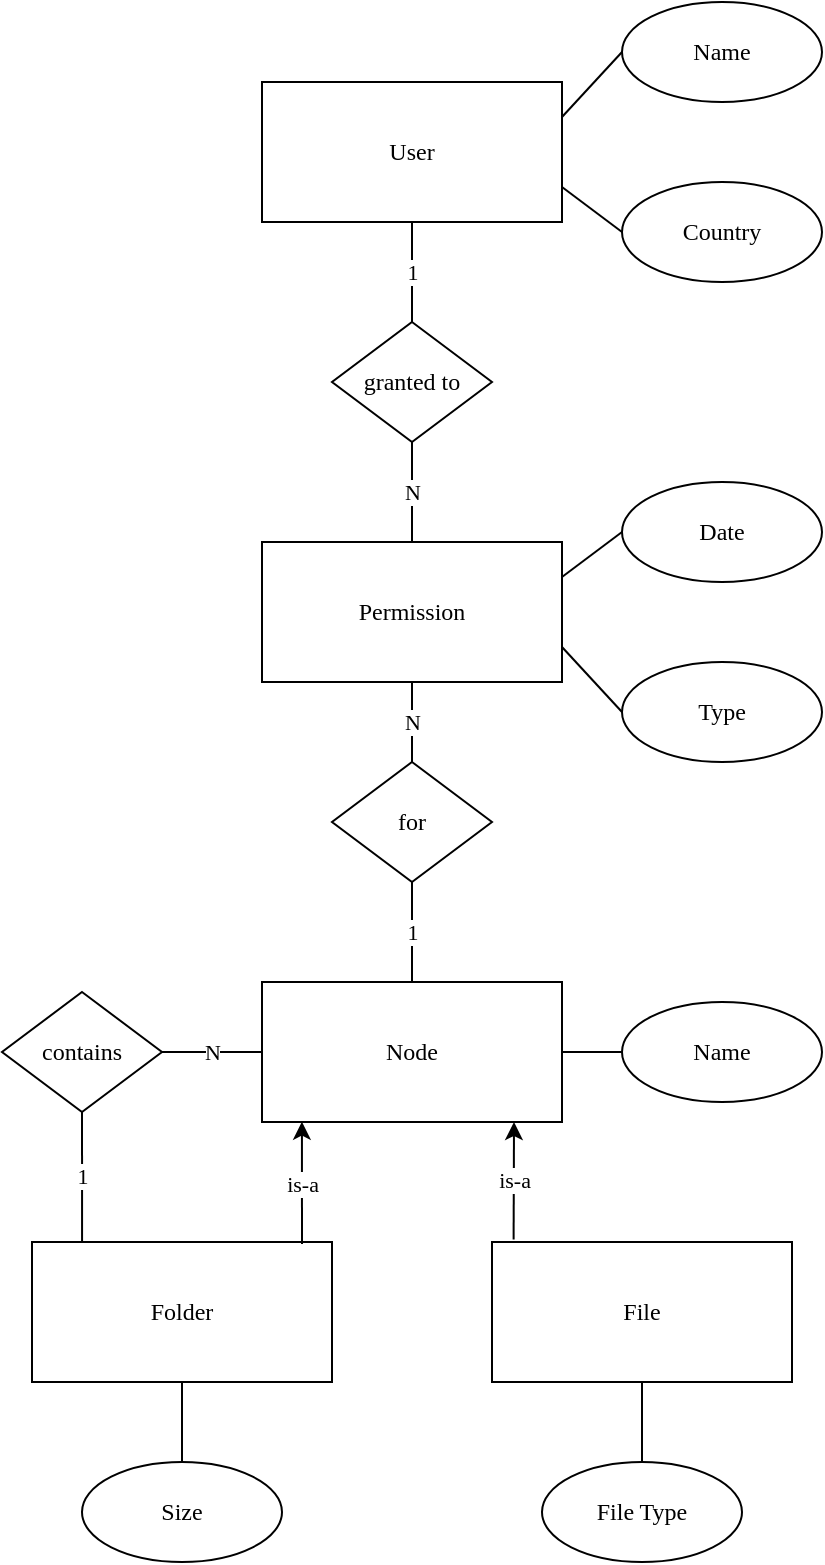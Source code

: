 <mxfile version="19.0.1" type="device"><diagram id="m_HWS6hn73CtH88oktF_" name="Page-1"><mxGraphModel dx="20" dy="590" grid="1" gridSize="10" guides="1" tooltips="1" connect="1" arrows="1" fold="1" page="1" pageScale="1" pageWidth="850" pageHeight="1100" math="0" shadow="0"><root><mxCell id="0"/><mxCell id="1" parent="0"/><mxCell id="U2R6HqJg91BQ1u5YaENW-32" value="User" style="rounded=0;whiteSpace=wrap;html=1;fontFamily=Verdana;" parent="1" vertex="1"><mxGeometry x="1010" y="120" width="150" height="70" as="geometry"/></mxCell><mxCell id="U2R6HqJg91BQ1u5YaENW-33" value="Name" style="ellipse;whiteSpace=wrap;html=1;fontFamily=Verdana;" parent="1" vertex="1"><mxGeometry x="1190" y="80" width="100" height="50" as="geometry"/></mxCell><mxCell id="U2R6HqJg91BQ1u5YaENW-34" value="granted to" style="rhombus;whiteSpace=wrap;html=1;fontFamily=Verdana;" parent="1" vertex="1"><mxGeometry x="1045" y="240" width="80" height="60" as="geometry"/></mxCell><mxCell id="U2R6HqJg91BQ1u5YaENW-35" value="Permission" style="rounded=0;whiteSpace=wrap;html=1;fontFamily=Verdana;" parent="1" vertex="1"><mxGeometry x="1010" y="350" width="150" height="70" as="geometry"/></mxCell><mxCell id="U2R6HqJg91BQ1u5YaENW-36" value="Node" style="rounded=0;whiteSpace=wrap;html=1;fontFamily=Verdana;" parent="1" vertex="1"><mxGeometry x="1010" y="570" width="150" height="70" as="geometry"/></mxCell><mxCell id="U2R6HqJg91BQ1u5YaENW-37" value="for" style="rhombus;whiteSpace=wrap;html=1;fontFamily=Verdana;" parent="1" vertex="1"><mxGeometry x="1045" y="460" width="80" height="60" as="geometry"/></mxCell><mxCell id="U2R6HqJg91BQ1u5YaENW-38" value="contains" style="rhombus;whiteSpace=wrap;html=1;fontFamily=Verdana;" parent="1" vertex="1"><mxGeometry x="880" y="575" width="80" height="60" as="geometry"/></mxCell><mxCell id="U2R6HqJg91BQ1u5YaENW-39" value="Country" style="ellipse;whiteSpace=wrap;html=1;fontFamily=Verdana;" parent="1" vertex="1"><mxGeometry x="1190" y="170" width="100" height="50" as="geometry"/></mxCell><mxCell id="U2R6HqJg91BQ1u5YaENW-40" value="Date" style="ellipse;whiteSpace=wrap;html=1;fontFamily=Verdana;" parent="1" vertex="1"><mxGeometry x="1190" y="320" width="100" height="50" as="geometry"/></mxCell><mxCell id="U2R6HqJg91BQ1u5YaENW-41" value="Name" style="ellipse;whiteSpace=wrap;html=1;fontFamily=Verdana;" parent="1" vertex="1"><mxGeometry x="1190" y="580" width="100" height="50" as="geometry"/></mxCell><mxCell id="U2R6HqJg91BQ1u5YaENW-42" value="Folder" style="rounded=0;whiteSpace=wrap;html=1;fontFamily=Verdana;" parent="1" vertex="1"><mxGeometry x="895" y="700" width="150" height="70" as="geometry"/></mxCell><mxCell id="U2R6HqJg91BQ1u5YaENW-43" value="File" style="rounded=0;whiteSpace=wrap;html=1;fontFamily=Verdana;" parent="1" vertex="1"><mxGeometry x="1125" y="700" width="150" height="70" as="geometry"/></mxCell><mxCell id="U2R6HqJg91BQ1u5YaENW-44" value="Size" style="ellipse;whiteSpace=wrap;html=1;fontFamily=Verdana;" parent="1" vertex="1"><mxGeometry x="920" y="810" width="100" height="50" as="geometry"/></mxCell><mxCell id="U2R6HqJg91BQ1u5YaENW-45" value="File Type" style="ellipse;whiteSpace=wrap;html=1;fontFamily=Verdana;" parent="1" vertex="1"><mxGeometry x="1150" y="810" width="100" height="50" as="geometry"/></mxCell><mxCell id="U2R6HqJg91BQ1u5YaENW-46" value="1" style="endArrow=none;html=1;rounded=0;entryX=0.5;entryY=1;entryDx=0;entryDy=0;exitX=0.5;exitY=0;exitDx=0;exitDy=0;fontFamily=Verdana;" parent="1" source="U2R6HqJg91BQ1u5YaENW-34" target="U2R6HqJg91BQ1u5YaENW-32" edge="1"><mxGeometry width="50" height="50" relative="1" as="geometry"><mxPoint x="880" y="320" as="sourcePoint"/><mxPoint x="930" y="270" as="targetPoint"/></mxGeometry></mxCell><mxCell id="U2R6HqJg91BQ1u5YaENW-47" value="N" style="endArrow=none;html=1;rounded=0;entryX=0.5;entryY=1;entryDx=0;entryDy=0;exitX=0.5;exitY=0;exitDx=0;exitDy=0;fontFamily=Verdana;" parent="1" source="U2R6HqJg91BQ1u5YaENW-35" target="U2R6HqJg91BQ1u5YaENW-34" edge="1"><mxGeometry width="50" height="50" relative="1" as="geometry"><mxPoint x="1095" y="250" as="sourcePoint"/><mxPoint x="1095" y="200" as="targetPoint"/></mxGeometry></mxCell><mxCell id="U2R6HqJg91BQ1u5YaENW-48" value="N" style="endArrow=none;html=1;rounded=0;entryX=0.5;entryY=1;entryDx=0;entryDy=0;exitX=0.5;exitY=0;exitDx=0;exitDy=0;fontFamily=Verdana;" parent="1" source="U2R6HqJg91BQ1u5YaENW-37" target="U2R6HqJg91BQ1u5YaENW-35" edge="1"><mxGeometry width="50" height="50" relative="1" as="geometry"><mxPoint x="1095" y="360" as="sourcePoint"/><mxPoint x="1095" y="310" as="targetPoint"/></mxGeometry></mxCell><mxCell id="U2R6HqJg91BQ1u5YaENW-49" value="1" style="endArrow=none;html=1;rounded=0;entryX=0.5;entryY=0;entryDx=0;entryDy=0;exitX=0.5;exitY=1;exitDx=0;exitDy=0;fontFamily=Verdana;" parent="1" source="U2R6HqJg91BQ1u5YaENW-37" target="U2R6HqJg91BQ1u5YaENW-36" edge="1"><mxGeometry width="50" height="50" relative="1" as="geometry"><mxPoint x="1105" y="370" as="sourcePoint"/><mxPoint x="1095" y="430" as="targetPoint"/></mxGeometry></mxCell><mxCell id="U2R6HqJg91BQ1u5YaENW-50" value="N" style="endArrow=none;html=1;rounded=0;entryX=0;entryY=0.5;entryDx=0;entryDy=0;exitX=1;exitY=0.5;exitDx=0;exitDy=0;fontFamily=Verdana;" parent="1" source="U2R6HqJg91BQ1u5YaENW-38" target="U2R6HqJg91BQ1u5YaENW-36" edge="1"><mxGeometry width="50" height="50" relative="1" as="geometry"><mxPoint x="1095" y="530" as="sourcePoint"/><mxPoint x="1095" y="580" as="targetPoint"/></mxGeometry></mxCell><mxCell id="U2R6HqJg91BQ1u5YaENW-51" value="1" style="endArrow=none;html=1;rounded=0;entryX=0.167;entryY=0;entryDx=0;entryDy=0;exitX=0.5;exitY=1;exitDx=0;exitDy=0;entryPerimeter=0;fontFamily=Verdana;" parent="1" source="U2R6HqJg91BQ1u5YaENW-38" target="U2R6HqJg91BQ1u5YaENW-42" edge="1"><mxGeometry width="50" height="50" relative="1" as="geometry"><mxPoint x="970" y="615" as="sourcePoint"/><mxPoint x="1020" y="615" as="targetPoint"/></mxGeometry></mxCell><mxCell id="U2R6HqJg91BQ1u5YaENW-52" value="" style="endArrow=none;html=1;rounded=0;entryX=1;entryY=0.5;entryDx=0;entryDy=0;exitX=0;exitY=0.5;exitDx=0;exitDy=0;fontFamily=Verdana;" parent="1" source="U2R6HqJg91BQ1u5YaENW-41" target="U2R6HqJg91BQ1u5YaENW-36" edge="1"><mxGeometry width="50" height="50" relative="1" as="geometry"><mxPoint x="970" y="615" as="sourcePoint"/><mxPoint x="1020" y="615" as="targetPoint"/></mxGeometry></mxCell><mxCell id="U2R6HqJg91BQ1u5YaENW-53" value="is-a" style="endArrow=classic;html=1;rounded=0;entryX=0.133;entryY=0.998;entryDx=0;entryDy=0;entryPerimeter=0;exitX=0.9;exitY=0.015;exitDx=0;exitDy=0;exitPerimeter=0;fontFamily=Verdana;" parent="1" source="U2R6HqJg91BQ1u5YaENW-42" target="U2R6HqJg91BQ1u5YaENW-36" edge="1"><mxGeometry width="50" height="50" relative="1" as="geometry"><mxPoint x="1030" y="690" as="sourcePoint"/><mxPoint x="1000" y="470" as="targetPoint"/></mxGeometry></mxCell><mxCell id="U2R6HqJg91BQ1u5YaENW-54" value="is-a" style="endArrow=classic;html=1;rounded=0;exitX=0.072;exitY=-0.018;exitDx=0;exitDy=0;exitPerimeter=0;fontFamily=Verdana;" parent="1" source="U2R6HqJg91BQ1u5YaENW-43" edge="1"><mxGeometry width="50" height="50" relative="1" as="geometry"><mxPoint x="1040" y="700" as="sourcePoint"/><mxPoint x="1136" y="640" as="targetPoint"/></mxGeometry></mxCell><mxCell id="U2R6HqJg91BQ1u5YaENW-55" value="" style="endArrow=none;html=1;rounded=0;entryX=0.5;entryY=0;entryDx=0;entryDy=0;exitX=0.5;exitY=1;exitDx=0;exitDy=0;fontFamily=Verdana;" parent="1" source="U2R6HqJg91BQ1u5YaENW-43" target="U2R6HqJg91BQ1u5YaENW-45" edge="1"><mxGeometry width="50" height="50" relative="1" as="geometry"><mxPoint x="1200" y="615" as="sourcePoint"/><mxPoint x="1170" y="615" as="targetPoint"/></mxGeometry></mxCell><mxCell id="U2R6HqJg91BQ1u5YaENW-56" value="" style="endArrow=none;html=1;rounded=0;entryX=0.5;entryY=0;entryDx=0;entryDy=0;exitX=0.5;exitY=1;exitDx=0;exitDy=0;fontFamily=Verdana;" parent="1" source="U2R6HqJg91BQ1u5YaENW-42" target="U2R6HqJg91BQ1u5YaENW-44" edge="1"><mxGeometry width="50" height="50" relative="1" as="geometry"><mxPoint x="1210" y="780" as="sourcePoint"/><mxPoint x="1210" y="820" as="targetPoint"/></mxGeometry></mxCell><mxCell id="U2R6HqJg91BQ1u5YaENW-57" value="" style="endArrow=none;html=1;rounded=0;entryX=0;entryY=0.5;entryDx=0;entryDy=0;exitX=1;exitY=0.25;exitDx=0;exitDy=0;fontFamily=Verdana;" parent="1" source="U2R6HqJg91BQ1u5YaENW-35" target="U2R6HqJg91BQ1u5YaENW-40" edge="1"><mxGeometry width="50" height="50" relative="1" as="geometry"><mxPoint x="980" y="780" as="sourcePoint"/><mxPoint x="980" y="820" as="targetPoint"/></mxGeometry></mxCell><mxCell id="U2R6HqJg91BQ1u5YaENW-58" value="" style="endArrow=none;html=1;rounded=0;entryX=0;entryY=0.5;entryDx=0;entryDy=0;exitX=1;exitY=0.75;exitDx=0;exitDy=0;fontFamily=Verdana;" parent="1" source="U2R6HqJg91BQ1u5YaENW-32" target="U2R6HqJg91BQ1u5YaENW-39" edge="1"><mxGeometry width="50" height="50" relative="1" as="geometry"><mxPoint x="1170" y="395" as="sourcePoint"/><mxPoint x="1200" y="395" as="targetPoint"/></mxGeometry></mxCell><mxCell id="U2R6HqJg91BQ1u5YaENW-59" value="" style="endArrow=none;html=1;rounded=0;entryX=0;entryY=0.5;entryDx=0;entryDy=0;exitX=1;exitY=0.25;exitDx=0;exitDy=0;fontFamily=Verdana;" parent="1" source="U2R6HqJg91BQ1u5YaENW-32" target="U2R6HqJg91BQ1u5YaENW-33" edge="1"><mxGeometry width="50" height="50" relative="1" as="geometry"><mxPoint x="1170" y="182.5" as="sourcePoint"/><mxPoint x="1200" y="185" as="targetPoint"/></mxGeometry></mxCell><mxCell id="9gJdi5SSOQ7J5sa8V7ad-1" value="Type" style="ellipse;whiteSpace=wrap;html=1;fontFamily=Verdana;" vertex="1" parent="1"><mxGeometry x="1190" y="410" width="100" height="50" as="geometry"/></mxCell><mxCell id="9gJdi5SSOQ7J5sa8V7ad-2" value="" style="endArrow=none;html=1;rounded=0;entryX=0;entryY=0.5;entryDx=0;entryDy=0;exitX=1;exitY=0.75;exitDx=0;exitDy=0;fontFamily=Verdana;" edge="1" parent="1" source="U2R6HqJg91BQ1u5YaENW-35" target="9gJdi5SSOQ7J5sa8V7ad-1"><mxGeometry width="50" height="50" relative="1" as="geometry"><mxPoint x="1170" y="377.5" as="sourcePoint"/><mxPoint x="1200" y="355" as="targetPoint"/></mxGeometry></mxCell></root></mxGraphModel></diagram></mxfile>